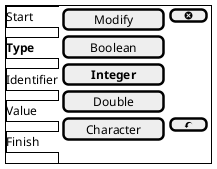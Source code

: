 @startsalt
{+
{/ Start
<b>Type
Identifier
Value
Finish } |
{
  [Modify      ] | [ <&circle-x> ]
  [Boolean     ] | *
  [<b>Integer     ] | *
  [Double      ] | *
  [Character   ] | [ <&action-undo> ]
}
}
@endsalt